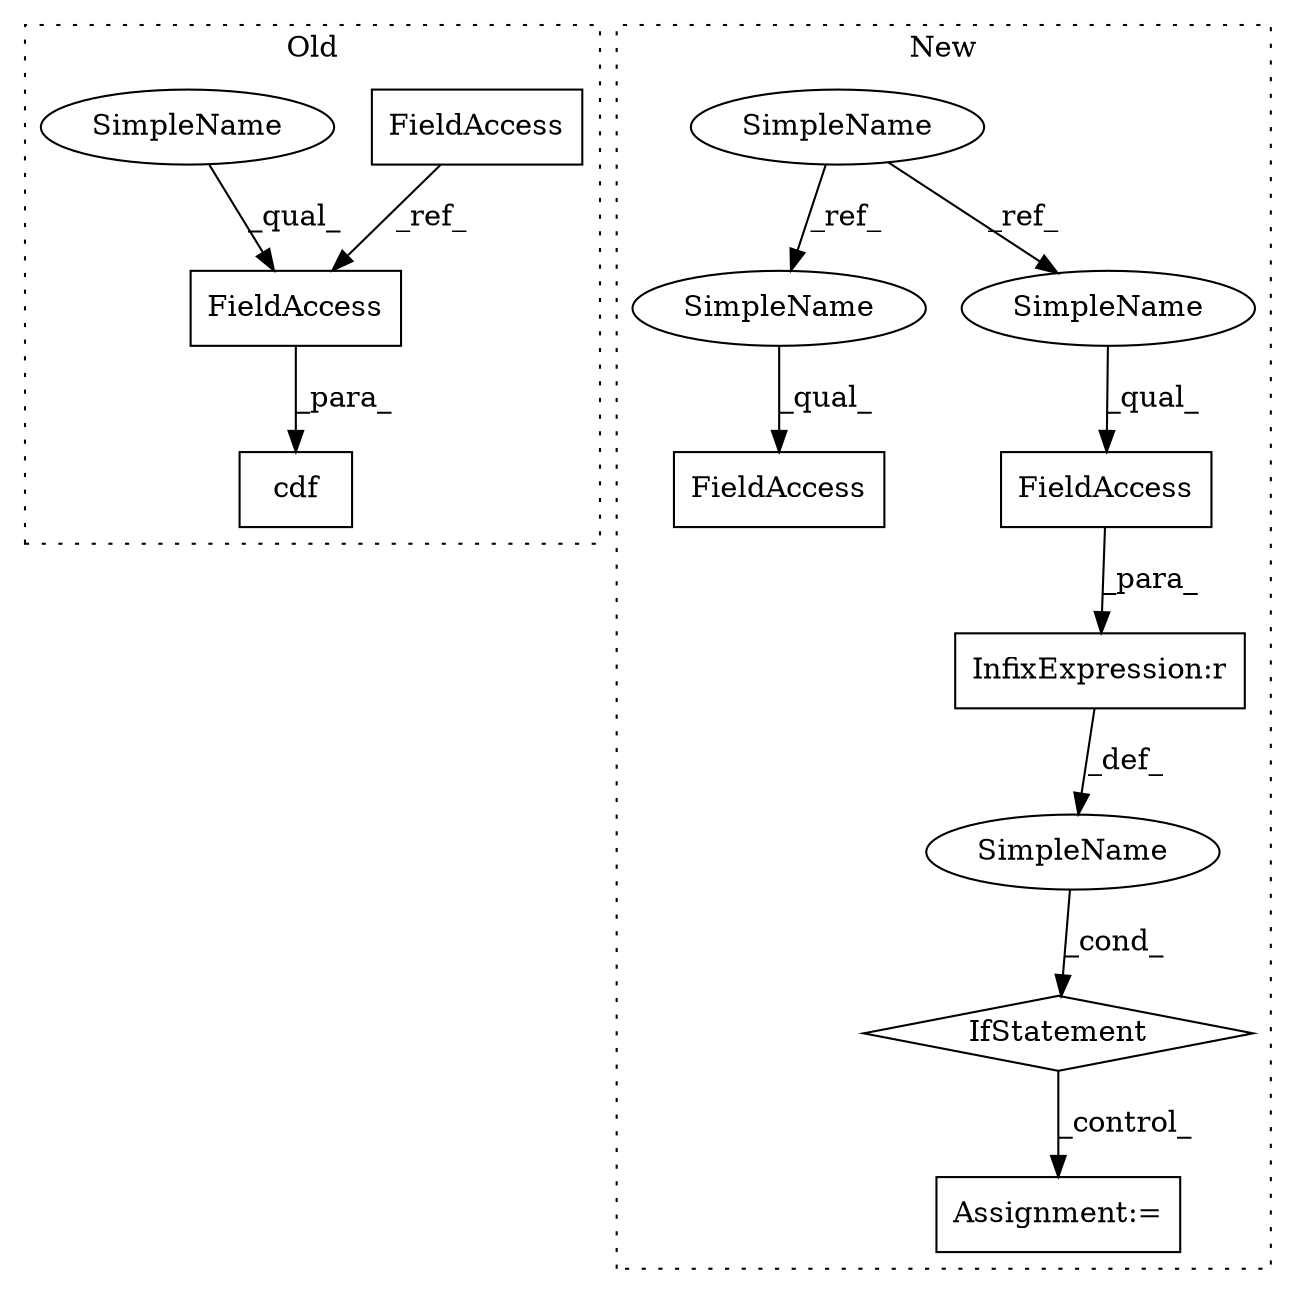 digraph G {
subgraph cluster0 {
1 [label="cdf" a="32" s="6763,6779" l="4,1" shape="box"];
3 [label="FieldAccess" a="22" s="5220" l="12" shape="box"];
10 [label="FieldAccess" a="22" s="6767" l="12" shape="box"];
13 [label="SimpleName" a="42" s="6767" l="4" shape="ellipse"];
label = "Old";
style="dotted";
}
subgraph cluster1 {
2 [label="IfStatement" a="25" s="6133,6153" l="4,2" shape="diamond"];
4 [label="SimpleName" a="42" s="" l="" shape="ellipse"];
5 [label="Assignment:=" a="7" s="6174" l="1" shape="box"];
6 [label="InfixExpression:r" a="27" s="6148" l="4" shape="box"];
7 [label="FieldAccess" a="22" s="6137" l="11" shape="box"];
8 [label="SimpleName" a="42" s="4750" l="4" shape="ellipse"];
9 [label="FieldAccess" a="22" s="6578" l="11" shape="box"];
11 [label="SimpleName" a="42" s="6578" l="4" shape="ellipse"];
12 [label="SimpleName" a="42" s="6137" l="4" shape="ellipse"];
label = "New";
style="dotted";
}
2 -> 5 [label="_control_"];
3 -> 10 [label="_ref_"];
4 -> 2 [label="_cond_"];
6 -> 4 [label="_def_"];
7 -> 6 [label="_para_"];
8 -> 11 [label="_ref_"];
8 -> 12 [label="_ref_"];
10 -> 1 [label="_para_"];
11 -> 9 [label="_qual_"];
12 -> 7 [label="_qual_"];
13 -> 10 [label="_qual_"];
}